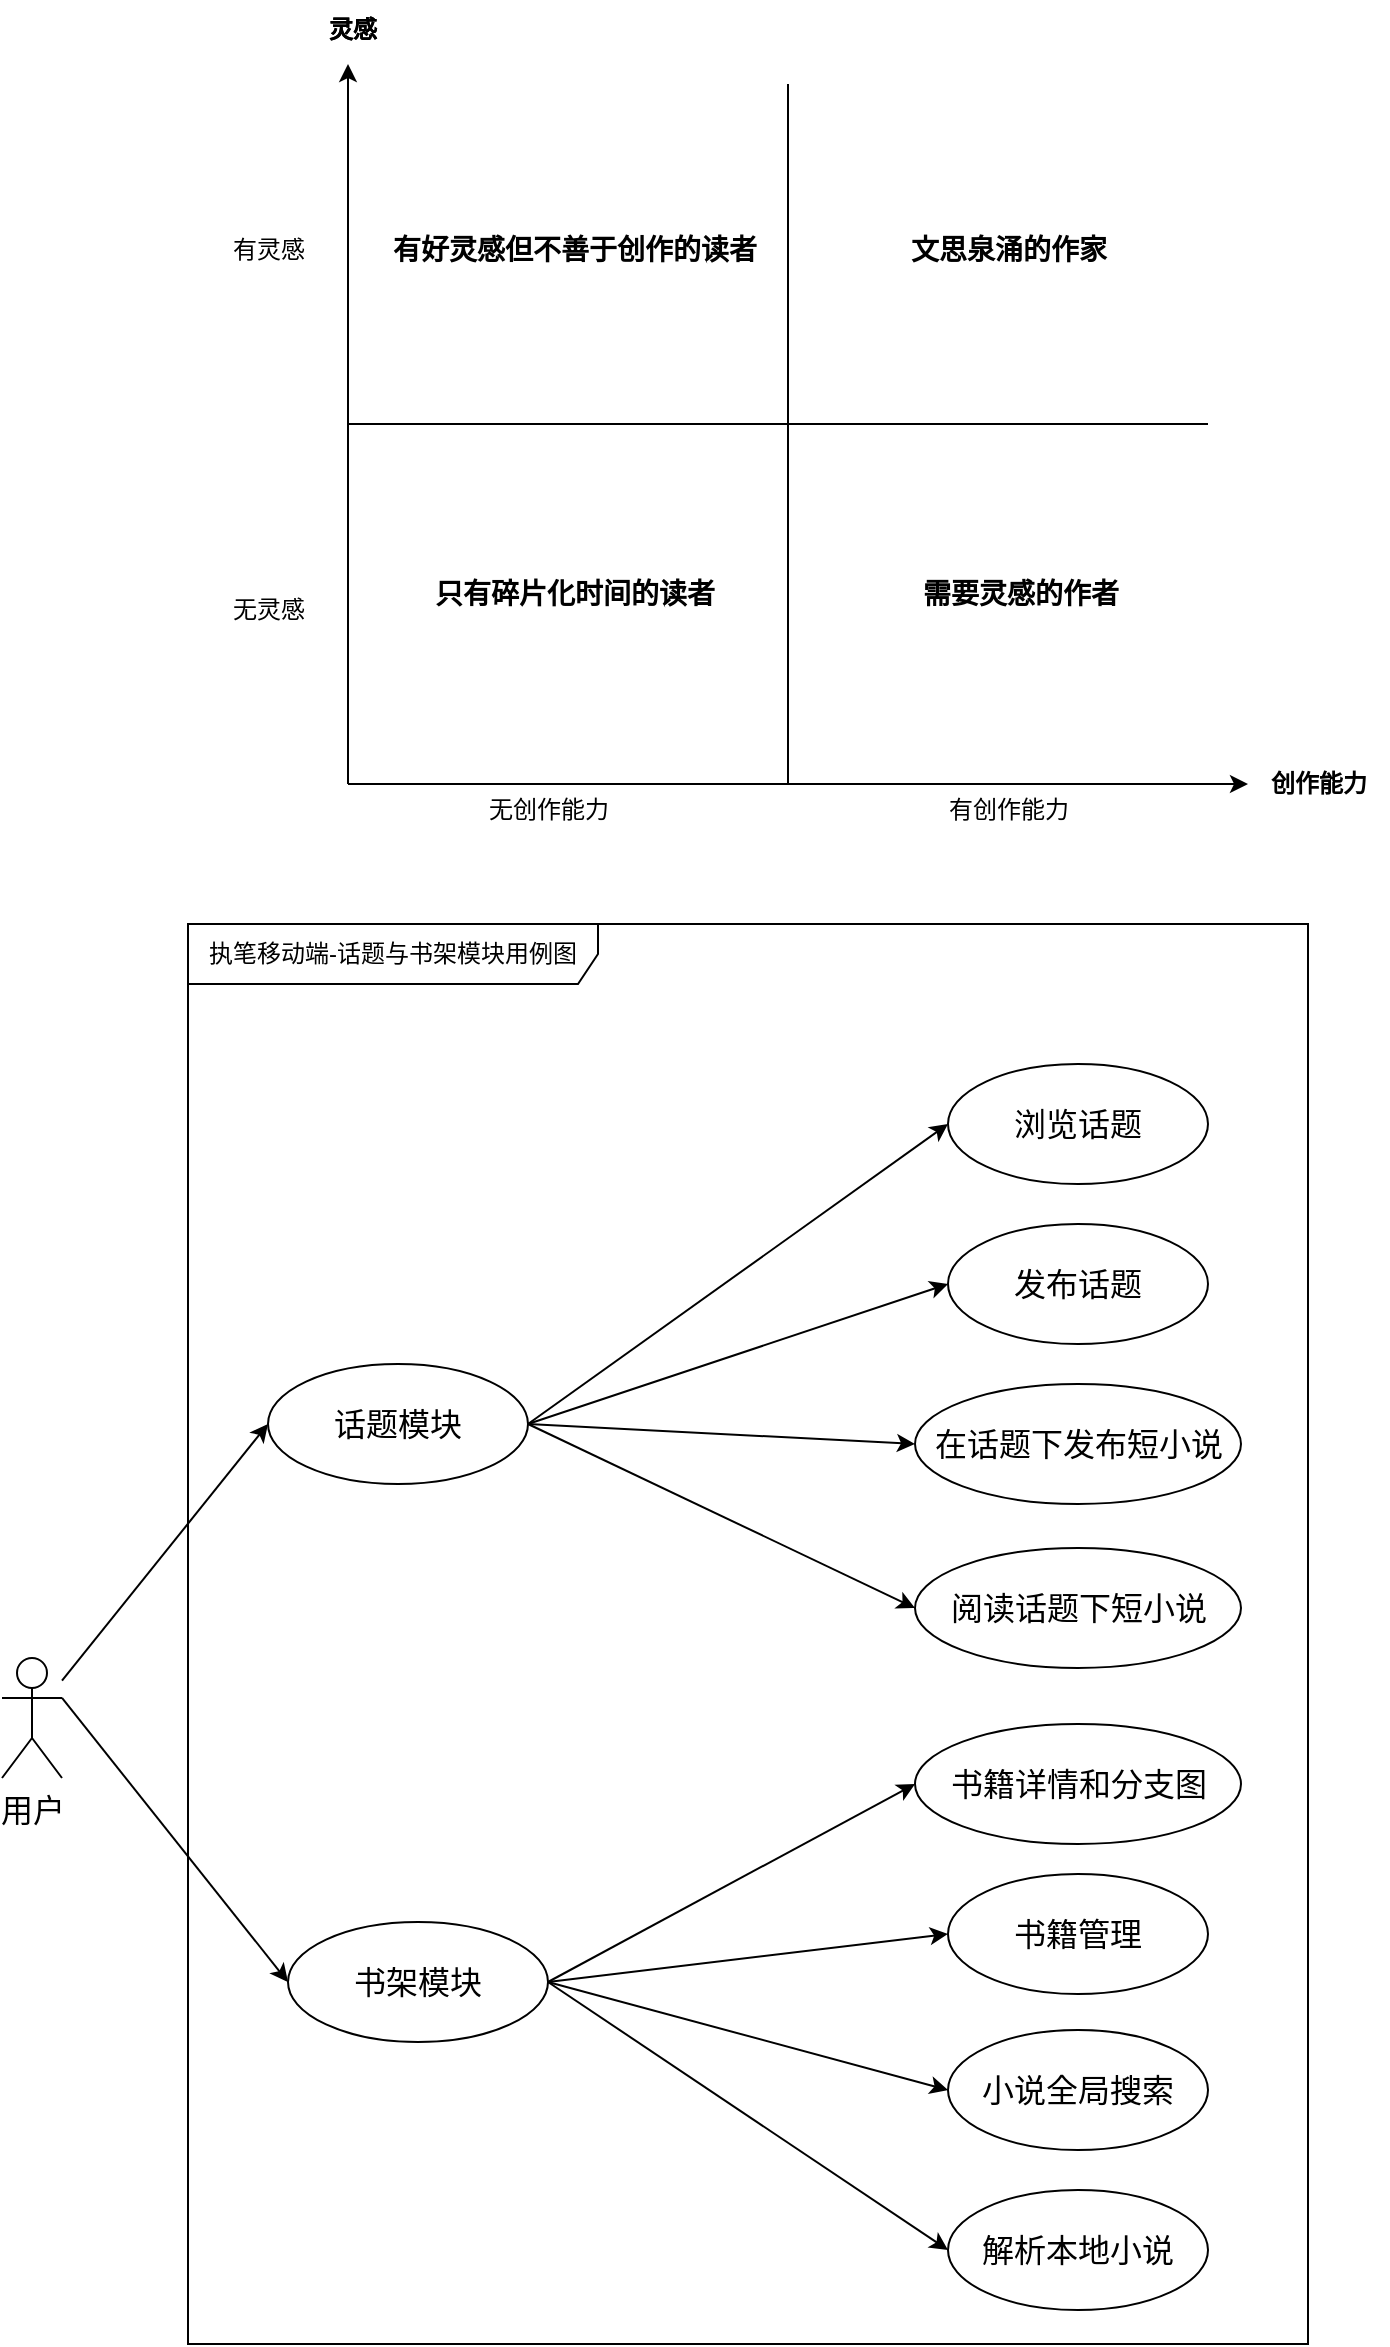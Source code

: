 <mxfile version="26.2.13">
  <diagram name="第 1 页" id="5w60ZApVhtlBWwktxhmQ">
    <mxGraphModel dx="1184" dy="764" grid="1" gridSize="10" guides="1" tooltips="1" connect="1" arrows="1" fold="1" page="1" pageScale="1" pageWidth="827" pageHeight="1169" math="0" shadow="0">
      <root>
        <mxCell id="0" />
        <mxCell id="1" parent="0" />
        <mxCell id="fj7yE3d4NN2Kqe4ZEAE6-2" value="" style="endArrow=classic;html=1;rounded=0;" parent="1" edge="1">
          <mxGeometry width="50" height="50" relative="1" as="geometry">
            <mxPoint x="390" y="600" as="sourcePoint" />
            <mxPoint x="840" y="600" as="targetPoint" />
          </mxGeometry>
        </mxCell>
        <mxCell id="fj7yE3d4NN2Kqe4ZEAE6-4" value="" style="endArrow=classic;html=1;rounded=0;" parent="1" edge="1">
          <mxGeometry width="50" height="50" relative="1" as="geometry">
            <mxPoint x="390" y="600" as="sourcePoint" />
            <mxPoint x="390" y="240" as="targetPoint" />
          </mxGeometry>
        </mxCell>
        <mxCell id="RaiOMSPYlgh454oG2q4W-1" value="" style="endArrow=none;html=1;rounded=0;" edge="1" parent="1">
          <mxGeometry width="50" height="50" relative="1" as="geometry">
            <mxPoint x="390" y="420" as="sourcePoint" />
            <mxPoint x="820" y="420" as="targetPoint" />
          </mxGeometry>
        </mxCell>
        <mxCell id="RaiOMSPYlgh454oG2q4W-2" value="" style="endArrow=none;html=1;rounded=0;" edge="1" parent="1">
          <mxGeometry width="50" height="50" relative="1" as="geometry">
            <mxPoint x="610" y="600" as="sourcePoint" />
            <mxPoint x="610" y="250" as="targetPoint" />
          </mxGeometry>
        </mxCell>
        <mxCell id="RaiOMSPYlgh454oG2q4W-3" value="&lt;b&gt;创作能力&lt;/b&gt;" style="text;html=1;align=center;verticalAlign=middle;resizable=0;points=[];autosize=1;strokeColor=none;fillColor=none;" vertex="1" parent="1">
          <mxGeometry x="840" y="585" width="70" height="30" as="geometry" />
        </mxCell>
        <mxCell id="RaiOMSPYlgh454oG2q4W-4" value="&lt;b&gt;灵感&lt;/b&gt;" style="text;html=1;align=center;verticalAlign=middle;resizable=0;points=[];autosize=1;strokeColor=none;fillColor=none;" vertex="1" parent="1">
          <mxGeometry x="367" y="208" width="50" height="30" as="geometry" />
        </mxCell>
        <mxCell id="RaiOMSPYlgh454oG2q4W-5" value="&lt;b&gt;灵感&lt;/b&gt;" style="text;html=1;align=center;verticalAlign=middle;resizable=0;points=[];autosize=1;strokeColor=none;fillColor=none;" vertex="1" parent="1">
          <mxGeometry x="367" y="208" width="50" height="30" as="geometry" />
        </mxCell>
        <mxCell id="RaiOMSPYlgh454oG2q4W-6" value="无创作能力" style="text;html=1;align=center;verticalAlign=middle;resizable=0;points=[];autosize=1;strokeColor=none;fillColor=none;" vertex="1" parent="1">
          <mxGeometry x="450" y="598" width="80" height="30" as="geometry" />
        </mxCell>
        <mxCell id="RaiOMSPYlgh454oG2q4W-7" value="有创作能力" style="text;html=1;align=center;verticalAlign=middle;resizable=0;points=[];autosize=1;strokeColor=none;fillColor=none;" vertex="1" parent="1">
          <mxGeometry x="680" y="598" width="80" height="30" as="geometry" />
        </mxCell>
        <mxCell id="RaiOMSPYlgh454oG2q4W-8" value="有灵感" style="text;html=1;align=center;verticalAlign=middle;resizable=0;points=[];autosize=1;strokeColor=none;fillColor=none;" vertex="1" parent="1">
          <mxGeometry x="320" y="318" width="60" height="30" as="geometry" />
        </mxCell>
        <mxCell id="RaiOMSPYlgh454oG2q4W-9" value="无灵感" style="text;html=1;align=center;verticalAlign=middle;resizable=0;points=[];autosize=1;strokeColor=none;fillColor=none;" vertex="1" parent="1">
          <mxGeometry x="320" y="498" width="60" height="30" as="geometry" />
        </mxCell>
        <mxCell id="RaiOMSPYlgh454oG2q4W-10" value="只有碎片化时间的读者" style="text;html=1;align=center;verticalAlign=middle;whiteSpace=wrap;rounded=0;fontStyle=1;fontSize=14;" vertex="1" parent="1">
          <mxGeometry x="417" y="490" width="173" height="30" as="geometry" />
        </mxCell>
        <mxCell id="RaiOMSPYlgh454oG2q4W-11" value="有好灵感但不善于创作的读者" style="text;html=1;align=center;verticalAlign=middle;whiteSpace=wrap;rounded=0;fontStyle=1;fontSize=14;" vertex="1" parent="1">
          <mxGeometry x="407" y="318" width="193" height="30" as="geometry" />
        </mxCell>
        <mxCell id="RaiOMSPYlgh454oG2q4W-12" value="文思泉涌的作家" style="text;html=1;align=center;verticalAlign=middle;whiteSpace=wrap;rounded=0;fontStyle=1;fontSize=14;" vertex="1" parent="1">
          <mxGeometry x="633.5" y="318" width="173" height="30" as="geometry" />
        </mxCell>
        <mxCell id="RaiOMSPYlgh454oG2q4W-13" value="需要灵感的作者" style="text;html=1;align=center;verticalAlign=middle;whiteSpace=wrap;rounded=0;fontStyle=1;fontSize=14;" vertex="1" parent="1">
          <mxGeometry x="640" y="490" width="173" height="30" as="geometry" />
        </mxCell>
        <mxCell id="RaiOMSPYlgh454oG2q4W-15" value="用户" style="shape=umlActor;verticalLabelPosition=bottom;verticalAlign=top;html=1;outlineConnect=0;fontSize=16;" vertex="1" parent="1">
          <mxGeometry x="217" y="1037" width="30" height="60" as="geometry" />
        </mxCell>
        <mxCell id="RaiOMSPYlgh454oG2q4W-32" style="rounded=0;orthogonalLoop=1;jettySize=auto;html=1;entryX=0;entryY=0.5;entryDx=0;entryDy=0;exitX=1;exitY=0.5;exitDx=0;exitDy=0;fontSize=16;" edge="1" parent="1" source="RaiOMSPYlgh454oG2q4W-16" target="RaiOMSPYlgh454oG2q4W-20">
          <mxGeometry relative="1" as="geometry" />
        </mxCell>
        <mxCell id="RaiOMSPYlgh454oG2q4W-16" value="话题模块" style="ellipse;whiteSpace=wrap;html=1;fontSize=16;" vertex="1" parent="1">
          <mxGeometry x="350" y="890" width="130" height="60" as="geometry" />
        </mxCell>
        <mxCell id="RaiOMSPYlgh454oG2q4W-17" value="浏览话题" style="ellipse;whiteSpace=wrap;html=1;fontSize=16;" vertex="1" parent="1">
          <mxGeometry x="690" y="740" width="130" height="60" as="geometry" />
        </mxCell>
        <mxCell id="RaiOMSPYlgh454oG2q4W-18" value="发布话题" style="ellipse;whiteSpace=wrap;html=1;fontSize=16;" vertex="1" parent="1">
          <mxGeometry x="690" y="820" width="130" height="60" as="geometry" />
        </mxCell>
        <mxCell id="RaiOMSPYlgh454oG2q4W-20" value="在话题下发布短小说" style="ellipse;whiteSpace=wrap;html=1;fontSize=16;" vertex="1" parent="1">
          <mxGeometry x="673.5" y="900" width="163" height="60" as="geometry" />
        </mxCell>
        <mxCell id="RaiOMSPYlgh454oG2q4W-24" value="书架模块" style="ellipse;whiteSpace=wrap;html=1;fontSize=16;" vertex="1" parent="1">
          <mxGeometry x="360" y="1169" width="130" height="60" as="geometry" />
        </mxCell>
        <mxCell id="RaiOMSPYlgh454oG2q4W-25" value="书籍管理" style="ellipse;whiteSpace=wrap;html=1;fontSize=16;" vertex="1" parent="1">
          <mxGeometry x="690" y="1145" width="130" height="60" as="geometry" />
        </mxCell>
        <mxCell id="RaiOMSPYlgh454oG2q4W-26" value="解析本地小说" style="ellipse;whiteSpace=wrap;html=1;fontSize=16;" vertex="1" parent="1">
          <mxGeometry x="690" y="1303" width="130" height="60" as="geometry" />
        </mxCell>
        <mxCell id="RaiOMSPYlgh454oG2q4W-27" value="小说全局搜索" style="ellipse;whiteSpace=wrap;html=1;fontSize=16;" vertex="1" parent="1">
          <mxGeometry x="690" y="1223" width="130" height="60" as="geometry" />
        </mxCell>
        <mxCell id="RaiOMSPYlgh454oG2q4W-33" value="" style="endArrow=classic;html=1;rounded=0;entryX=0;entryY=0.5;entryDx=0;entryDy=0;" edge="1" parent="1" source="RaiOMSPYlgh454oG2q4W-15" target="RaiOMSPYlgh454oG2q4W-16">
          <mxGeometry width="50" height="50" relative="1" as="geometry">
            <mxPoint x="300" y="1060" as="sourcePoint" />
            <mxPoint x="350" y="1010" as="targetPoint" />
          </mxGeometry>
        </mxCell>
        <mxCell id="RaiOMSPYlgh454oG2q4W-35" value="" style="endArrow=classic;html=1;rounded=0;entryX=0;entryY=0.5;entryDx=0;entryDy=0;exitX=1;exitY=0.333;exitDx=0;exitDy=0;exitPerimeter=0;" edge="1" parent="1" source="RaiOMSPYlgh454oG2q4W-15" target="RaiOMSPYlgh454oG2q4W-24">
          <mxGeometry width="50" height="50" relative="1" as="geometry">
            <mxPoint x="260" y="1044" as="sourcePoint" />
            <mxPoint x="367" y="1000" as="targetPoint" />
          </mxGeometry>
        </mxCell>
        <mxCell id="RaiOMSPYlgh454oG2q4W-36" value="" style="endArrow=classic;html=1;rounded=0;exitX=1;exitY=0.5;exitDx=0;exitDy=0;entryX=0;entryY=0.5;entryDx=0;entryDy=0;fontSize=16;" edge="1" parent="1" source="RaiOMSPYlgh454oG2q4W-24" target="RaiOMSPYlgh454oG2q4W-25">
          <mxGeometry width="50" height="50" relative="1" as="geometry">
            <mxPoint x="540" y="1240" as="sourcePoint" />
            <mxPoint x="590" y="1190" as="targetPoint" />
          </mxGeometry>
        </mxCell>
        <mxCell id="RaiOMSPYlgh454oG2q4W-37" value="" style="endArrow=classic;html=1;rounded=0;entryX=0;entryY=0.5;entryDx=0;entryDy=0;exitX=1;exitY=0.5;exitDx=0;exitDy=0;fontSize=16;" edge="1" parent="1" source="RaiOMSPYlgh454oG2q4W-24" target="RaiOMSPYlgh454oG2q4W-26">
          <mxGeometry width="50" height="50" relative="1" as="geometry">
            <mxPoint x="490" y="1290" as="sourcePoint" />
            <mxPoint x="580" y="1250" as="targetPoint" />
          </mxGeometry>
        </mxCell>
        <mxCell id="RaiOMSPYlgh454oG2q4W-38" value="" style="endArrow=classic;html=1;rounded=0;entryX=0;entryY=0.5;entryDx=0;entryDy=0;exitX=1;exitY=0.5;exitDx=0;exitDy=0;fontSize=16;" edge="1" parent="1" source="RaiOMSPYlgh454oG2q4W-24" target="RaiOMSPYlgh454oG2q4W-27">
          <mxGeometry width="50" height="50" relative="1" as="geometry">
            <mxPoint x="500" y="1300" as="sourcePoint" />
            <mxPoint x="580" y="1390" as="targetPoint" />
          </mxGeometry>
        </mxCell>
        <mxCell id="RaiOMSPYlgh454oG2q4W-39" style="rounded=0;orthogonalLoop=1;jettySize=auto;html=1;entryX=0;entryY=0.5;entryDx=0;entryDy=0;exitX=1;exitY=0.5;exitDx=0;exitDy=0;fontSize=16;" edge="1" parent="1" source="RaiOMSPYlgh454oG2q4W-16" target="RaiOMSPYlgh454oG2q4W-18">
          <mxGeometry relative="1" as="geometry">
            <mxPoint x="490" y="930" as="sourcePoint" />
            <mxPoint x="784" y="980" as="targetPoint" />
          </mxGeometry>
        </mxCell>
        <mxCell id="RaiOMSPYlgh454oG2q4W-40" style="rounded=0;orthogonalLoop=1;jettySize=auto;html=1;entryX=0;entryY=0.5;entryDx=0;entryDy=0;exitX=1;exitY=0.5;exitDx=0;exitDy=0;fontSize=16;" edge="1" parent="1" source="RaiOMSPYlgh454oG2q4W-16" target="RaiOMSPYlgh454oG2q4W-17">
          <mxGeometry relative="1" as="geometry">
            <mxPoint x="490" y="930" as="sourcePoint" />
            <mxPoint x="770" y="900" as="targetPoint" />
          </mxGeometry>
        </mxCell>
        <mxCell id="RaiOMSPYlgh454oG2q4W-45" value="执笔移动端-话题与书架模块用例图" style="shape=umlFrame;whiteSpace=wrap;html=1;pointerEvents=0;width=205;height=30;" vertex="1" parent="1">
          <mxGeometry x="310" y="670" width="560" height="710" as="geometry" />
        </mxCell>
        <mxCell id="RaiOMSPYlgh454oG2q4W-46" value="阅读话题下短小说" style="ellipse;whiteSpace=wrap;html=1;fontSize=16;" vertex="1" parent="1">
          <mxGeometry x="673.5" y="982" width="163" height="60" as="geometry" />
        </mxCell>
        <mxCell id="RaiOMSPYlgh454oG2q4W-48" style="rounded=0;orthogonalLoop=1;jettySize=auto;html=1;entryX=0;entryY=0.5;entryDx=0;entryDy=0;fontSize=16;" edge="1" parent="1" target="RaiOMSPYlgh454oG2q4W-46">
          <mxGeometry relative="1" as="geometry">
            <mxPoint x="480" y="920" as="sourcePoint" />
            <mxPoint x="683" y="950" as="targetPoint" />
          </mxGeometry>
        </mxCell>
        <mxCell id="RaiOMSPYlgh454oG2q4W-49" value="书籍详情和分支图" style="ellipse;whiteSpace=wrap;html=1;fontSize=16;" vertex="1" parent="1">
          <mxGeometry x="673.5" y="1070" width="163" height="60" as="geometry" />
        </mxCell>
        <mxCell id="RaiOMSPYlgh454oG2q4W-51" value="" style="endArrow=classic;html=1;rounded=0;exitX=1;exitY=0.5;exitDx=0;exitDy=0;entryX=0;entryY=0.5;entryDx=0;entryDy=0;fontSize=16;" edge="1" parent="1" source="RaiOMSPYlgh454oG2q4W-24" target="RaiOMSPYlgh454oG2q4W-49">
          <mxGeometry width="50" height="50" relative="1" as="geometry">
            <mxPoint x="490" y="1330" as="sourcePoint" />
            <mxPoint x="700" y="1252" as="targetPoint" />
          </mxGeometry>
        </mxCell>
      </root>
    </mxGraphModel>
  </diagram>
</mxfile>
